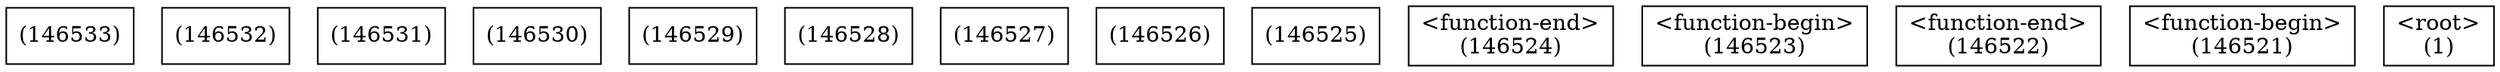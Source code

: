 digraph graphname {
n146533 [shape=box,label="(146533)"];
n146532 [shape=box,label="(146532)"];
n146531 [shape=box,label="(146531)"];
n146530 [shape=box,label="(146530)"];
n146529 [shape=box,label="(146529)"];
n146528 [shape=box,label="(146528)"];
n146527 [shape=box,label="(146527)"];
n146526 [shape=box,label="(146526)"];
n146525 [shape=box,label="(146525)"];
n146524 [shape=box,label="<function-end>
(146524)"];
n146523 [shape=box,label="<function-begin>
(146523)"];
n146522 [shape=box,label="<function-end>
(146522)"];
n146521 [shape=box,label="<function-begin>
(146521)"];
n1 [shape=box,label="<root>
(1)"];
}
